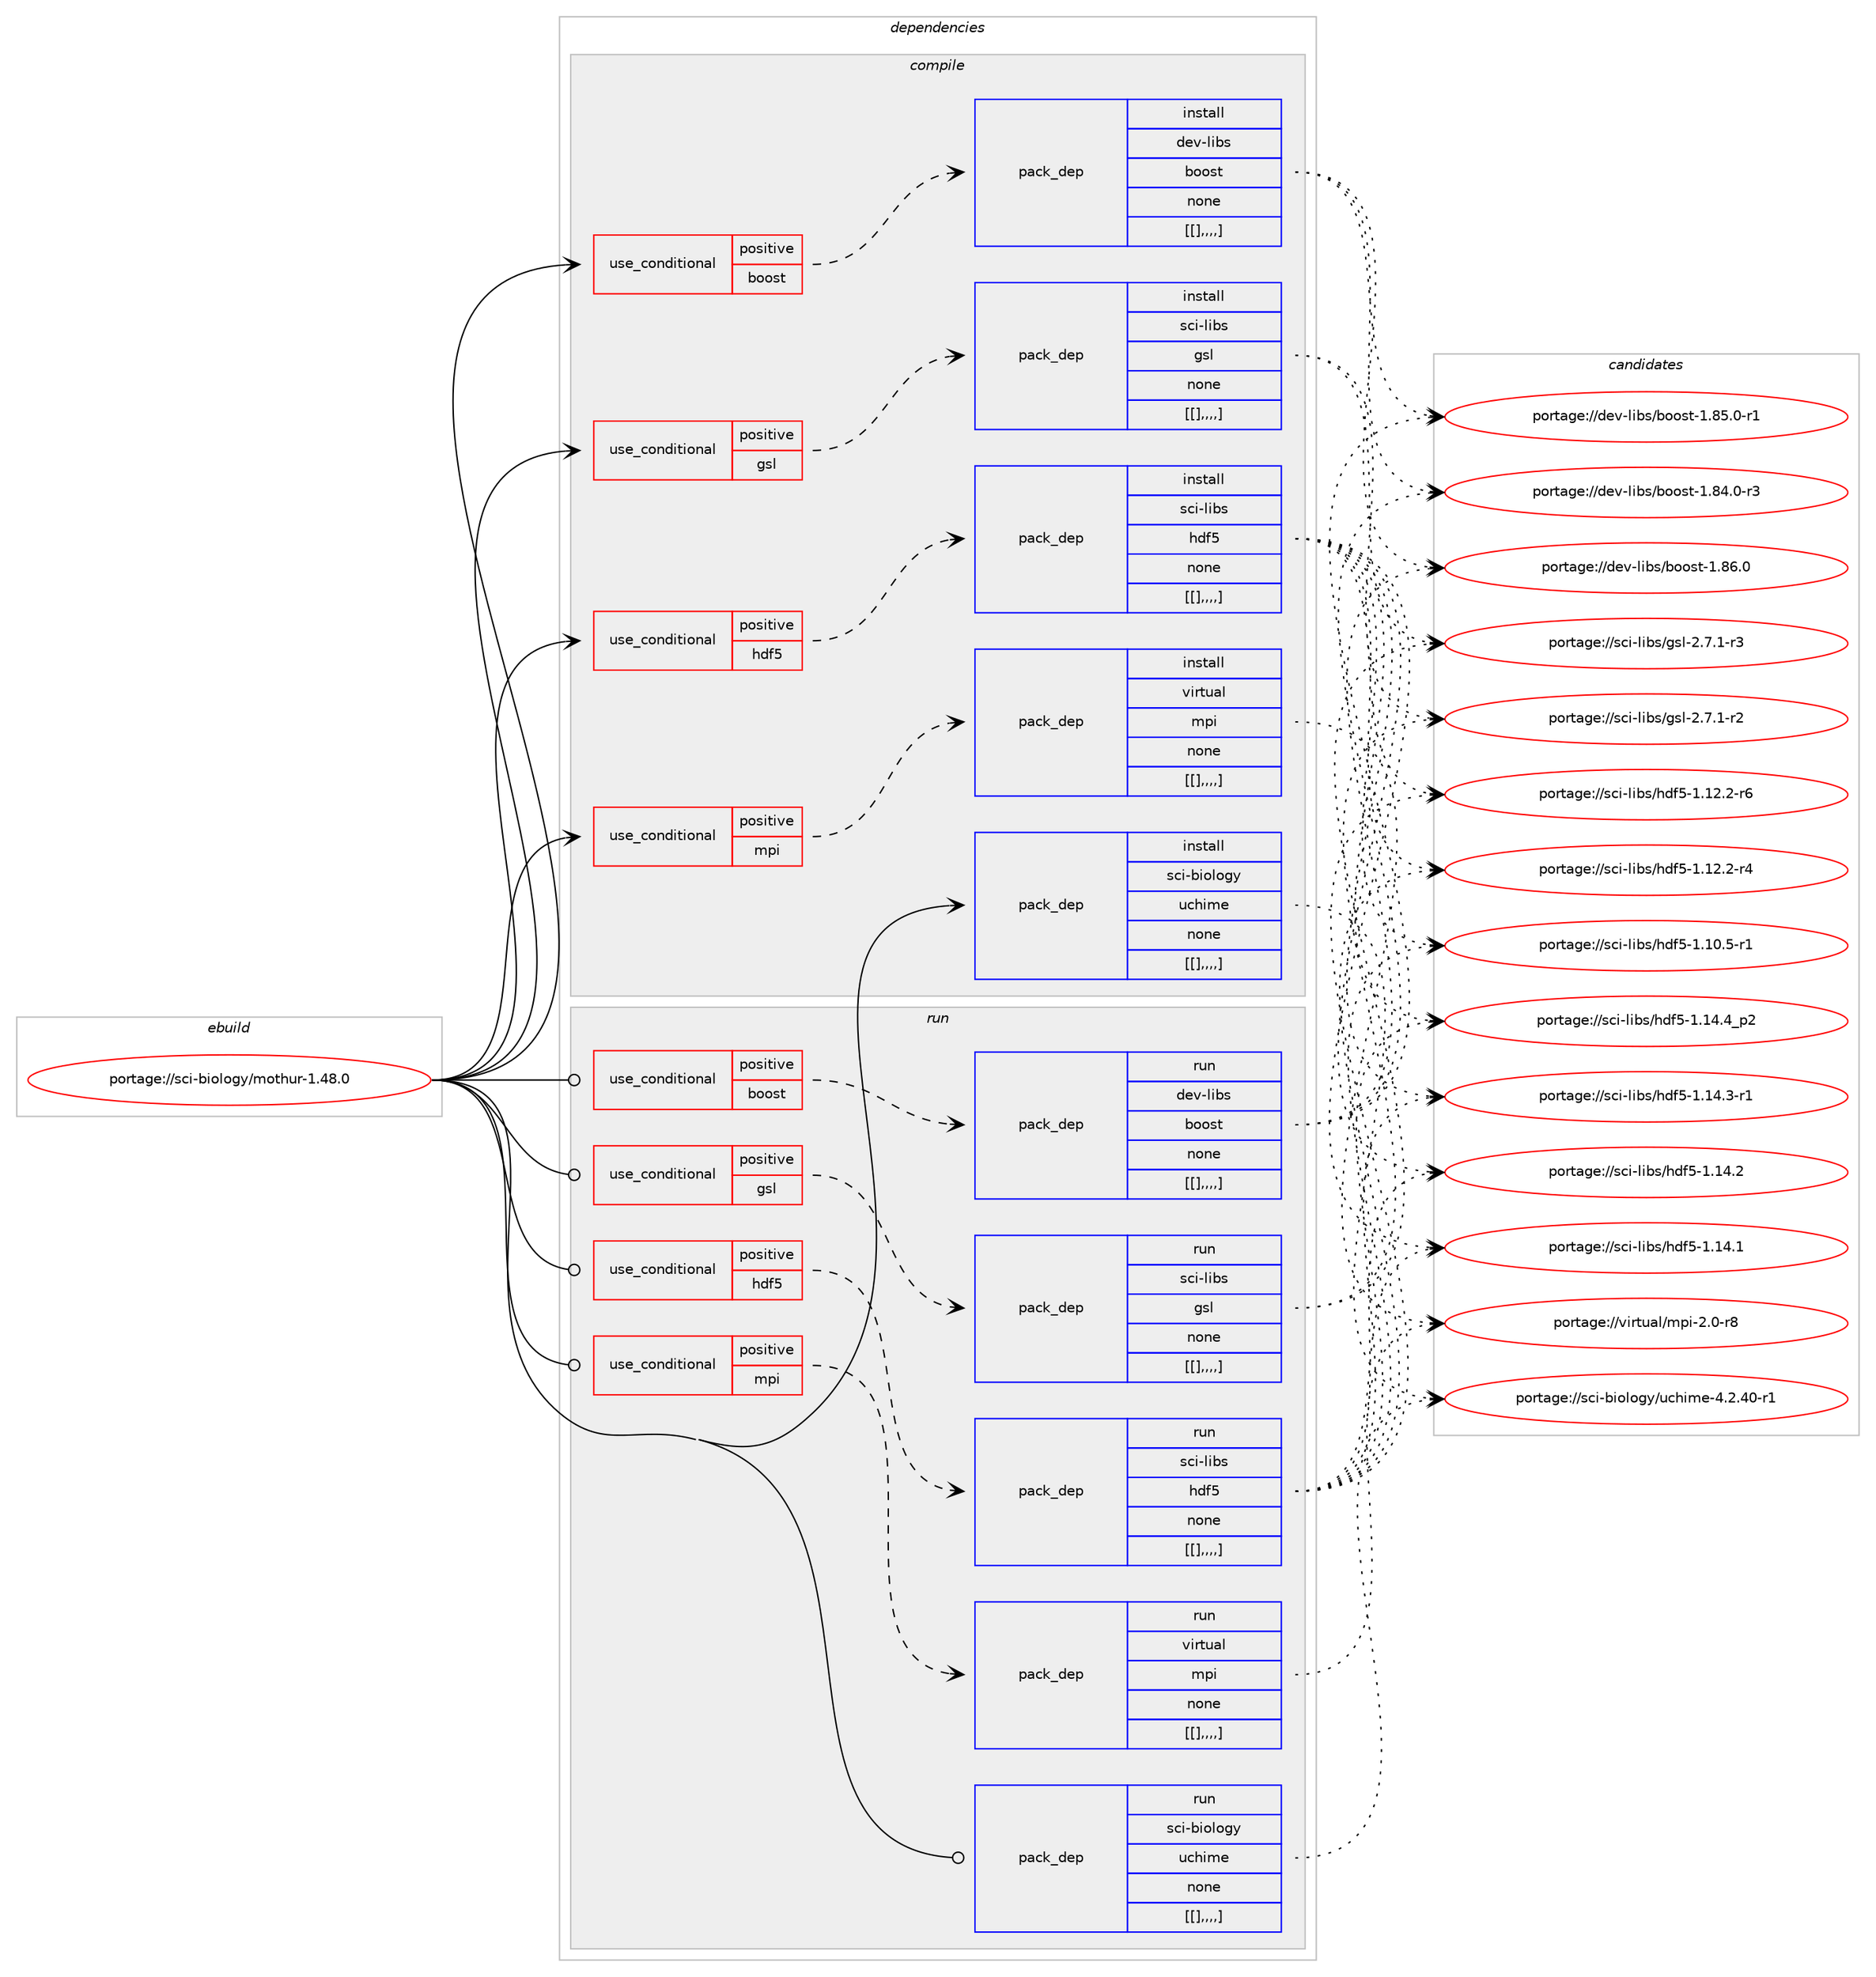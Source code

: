 digraph prolog {

# *************
# Graph options
# *************

newrank=true;
concentrate=true;
compound=true;
graph [rankdir=LR,fontname=Helvetica,fontsize=10,ranksep=1.5];#, ranksep=2.5, nodesep=0.2];
edge  [arrowhead=vee];
node  [fontname=Helvetica,fontsize=10];

# **********
# The ebuild
# **********

subgraph cluster_leftcol {
color=gray;
label=<<i>ebuild</i>>;
id [label="portage://sci-biology/mothur-1.48.0", color=red, width=4, href="../sci-biology/mothur-1.48.0.svg"];
}

# ****************
# The dependencies
# ****************

subgraph cluster_midcol {
color=gray;
label=<<i>dependencies</i>>;
subgraph cluster_compile {
fillcolor="#eeeeee";
style=filled;
label=<<i>compile</i>>;
subgraph cond107905 {
dependency408997 [label=<<TABLE BORDER="0" CELLBORDER="1" CELLSPACING="0" CELLPADDING="4"><TR><TD ROWSPAN="3" CELLPADDING="10">use_conditional</TD></TR><TR><TD>positive</TD></TR><TR><TD>boost</TD></TR></TABLE>>, shape=none, color=red];
subgraph pack298135 {
dependency408998 [label=<<TABLE BORDER="0" CELLBORDER="1" CELLSPACING="0" CELLPADDING="4" WIDTH="220"><TR><TD ROWSPAN="6" CELLPADDING="30">pack_dep</TD></TR><TR><TD WIDTH="110">install</TD></TR><TR><TD>dev-libs</TD></TR><TR><TD>boost</TD></TR><TR><TD>none</TD></TR><TR><TD>[[],,,,]</TD></TR></TABLE>>, shape=none, color=blue];
}
dependency408997:e -> dependency408998:w [weight=20,style="dashed",arrowhead="vee"];
}
id:e -> dependency408997:w [weight=20,style="solid",arrowhead="vee"];
subgraph cond107906 {
dependency408999 [label=<<TABLE BORDER="0" CELLBORDER="1" CELLSPACING="0" CELLPADDING="4"><TR><TD ROWSPAN="3" CELLPADDING="10">use_conditional</TD></TR><TR><TD>positive</TD></TR><TR><TD>gsl</TD></TR></TABLE>>, shape=none, color=red];
subgraph pack298136 {
dependency409000 [label=<<TABLE BORDER="0" CELLBORDER="1" CELLSPACING="0" CELLPADDING="4" WIDTH="220"><TR><TD ROWSPAN="6" CELLPADDING="30">pack_dep</TD></TR><TR><TD WIDTH="110">install</TD></TR><TR><TD>sci-libs</TD></TR><TR><TD>gsl</TD></TR><TR><TD>none</TD></TR><TR><TD>[[],,,,]</TD></TR></TABLE>>, shape=none, color=blue];
}
dependency408999:e -> dependency409000:w [weight=20,style="dashed",arrowhead="vee"];
}
id:e -> dependency408999:w [weight=20,style="solid",arrowhead="vee"];
subgraph cond107907 {
dependency409001 [label=<<TABLE BORDER="0" CELLBORDER="1" CELLSPACING="0" CELLPADDING="4"><TR><TD ROWSPAN="3" CELLPADDING="10">use_conditional</TD></TR><TR><TD>positive</TD></TR><TR><TD>hdf5</TD></TR></TABLE>>, shape=none, color=red];
subgraph pack298137 {
dependency409002 [label=<<TABLE BORDER="0" CELLBORDER="1" CELLSPACING="0" CELLPADDING="4" WIDTH="220"><TR><TD ROWSPAN="6" CELLPADDING="30">pack_dep</TD></TR><TR><TD WIDTH="110">install</TD></TR><TR><TD>sci-libs</TD></TR><TR><TD>hdf5</TD></TR><TR><TD>none</TD></TR><TR><TD>[[],,,,]</TD></TR></TABLE>>, shape=none, color=blue];
}
dependency409001:e -> dependency409002:w [weight=20,style="dashed",arrowhead="vee"];
}
id:e -> dependency409001:w [weight=20,style="solid",arrowhead="vee"];
subgraph cond107908 {
dependency409003 [label=<<TABLE BORDER="0" CELLBORDER="1" CELLSPACING="0" CELLPADDING="4"><TR><TD ROWSPAN="3" CELLPADDING="10">use_conditional</TD></TR><TR><TD>positive</TD></TR><TR><TD>mpi</TD></TR></TABLE>>, shape=none, color=red];
subgraph pack298138 {
dependency409004 [label=<<TABLE BORDER="0" CELLBORDER="1" CELLSPACING="0" CELLPADDING="4" WIDTH="220"><TR><TD ROWSPAN="6" CELLPADDING="30">pack_dep</TD></TR><TR><TD WIDTH="110">install</TD></TR><TR><TD>virtual</TD></TR><TR><TD>mpi</TD></TR><TR><TD>none</TD></TR><TR><TD>[[],,,,]</TD></TR></TABLE>>, shape=none, color=blue];
}
dependency409003:e -> dependency409004:w [weight=20,style="dashed",arrowhead="vee"];
}
id:e -> dependency409003:w [weight=20,style="solid",arrowhead="vee"];
subgraph pack298139 {
dependency409005 [label=<<TABLE BORDER="0" CELLBORDER="1" CELLSPACING="0" CELLPADDING="4" WIDTH="220"><TR><TD ROWSPAN="6" CELLPADDING="30">pack_dep</TD></TR><TR><TD WIDTH="110">install</TD></TR><TR><TD>sci-biology</TD></TR><TR><TD>uchime</TD></TR><TR><TD>none</TD></TR><TR><TD>[[],,,,]</TD></TR></TABLE>>, shape=none, color=blue];
}
id:e -> dependency409005:w [weight=20,style="solid",arrowhead="vee"];
}
subgraph cluster_compileandrun {
fillcolor="#eeeeee";
style=filled;
label=<<i>compile and run</i>>;
}
subgraph cluster_run {
fillcolor="#eeeeee";
style=filled;
label=<<i>run</i>>;
subgraph cond107909 {
dependency409006 [label=<<TABLE BORDER="0" CELLBORDER="1" CELLSPACING="0" CELLPADDING="4"><TR><TD ROWSPAN="3" CELLPADDING="10">use_conditional</TD></TR><TR><TD>positive</TD></TR><TR><TD>boost</TD></TR></TABLE>>, shape=none, color=red];
subgraph pack298140 {
dependency409007 [label=<<TABLE BORDER="0" CELLBORDER="1" CELLSPACING="0" CELLPADDING="4" WIDTH="220"><TR><TD ROWSPAN="6" CELLPADDING="30">pack_dep</TD></TR><TR><TD WIDTH="110">run</TD></TR><TR><TD>dev-libs</TD></TR><TR><TD>boost</TD></TR><TR><TD>none</TD></TR><TR><TD>[[],,,,]</TD></TR></TABLE>>, shape=none, color=blue];
}
dependency409006:e -> dependency409007:w [weight=20,style="dashed",arrowhead="vee"];
}
id:e -> dependency409006:w [weight=20,style="solid",arrowhead="odot"];
subgraph cond107910 {
dependency409008 [label=<<TABLE BORDER="0" CELLBORDER="1" CELLSPACING="0" CELLPADDING="4"><TR><TD ROWSPAN="3" CELLPADDING="10">use_conditional</TD></TR><TR><TD>positive</TD></TR><TR><TD>gsl</TD></TR></TABLE>>, shape=none, color=red];
subgraph pack298141 {
dependency409009 [label=<<TABLE BORDER="0" CELLBORDER="1" CELLSPACING="0" CELLPADDING="4" WIDTH="220"><TR><TD ROWSPAN="6" CELLPADDING="30">pack_dep</TD></TR><TR><TD WIDTH="110">run</TD></TR><TR><TD>sci-libs</TD></TR><TR><TD>gsl</TD></TR><TR><TD>none</TD></TR><TR><TD>[[],,,,]</TD></TR></TABLE>>, shape=none, color=blue];
}
dependency409008:e -> dependency409009:w [weight=20,style="dashed",arrowhead="vee"];
}
id:e -> dependency409008:w [weight=20,style="solid",arrowhead="odot"];
subgraph cond107911 {
dependency409010 [label=<<TABLE BORDER="0" CELLBORDER="1" CELLSPACING="0" CELLPADDING="4"><TR><TD ROWSPAN="3" CELLPADDING="10">use_conditional</TD></TR><TR><TD>positive</TD></TR><TR><TD>hdf5</TD></TR></TABLE>>, shape=none, color=red];
subgraph pack298142 {
dependency409011 [label=<<TABLE BORDER="0" CELLBORDER="1" CELLSPACING="0" CELLPADDING="4" WIDTH="220"><TR><TD ROWSPAN="6" CELLPADDING="30">pack_dep</TD></TR><TR><TD WIDTH="110">run</TD></TR><TR><TD>sci-libs</TD></TR><TR><TD>hdf5</TD></TR><TR><TD>none</TD></TR><TR><TD>[[],,,,]</TD></TR></TABLE>>, shape=none, color=blue];
}
dependency409010:e -> dependency409011:w [weight=20,style="dashed",arrowhead="vee"];
}
id:e -> dependency409010:w [weight=20,style="solid",arrowhead="odot"];
subgraph cond107912 {
dependency409012 [label=<<TABLE BORDER="0" CELLBORDER="1" CELLSPACING="0" CELLPADDING="4"><TR><TD ROWSPAN="3" CELLPADDING="10">use_conditional</TD></TR><TR><TD>positive</TD></TR><TR><TD>mpi</TD></TR></TABLE>>, shape=none, color=red];
subgraph pack298143 {
dependency409013 [label=<<TABLE BORDER="0" CELLBORDER="1" CELLSPACING="0" CELLPADDING="4" WIDTH="220"><TR><TD ROWSPAN="6" CELLPADDING="30">pack_dep</TD></TR><TR><TD WIDTH="110">run</TD></TR><TR><TD>virtual</TD></TR><TR><TD>mpi</TD></TR><TR><TD>none</TD></TR><TR><TD>[[],,,,]</TD></TR></TABLE>>, shape=none, color=blue];
}
dependency409012:e -> dependency409013:w [weight=20,style="dashed",arrowhead="vee"];
}
id:e -> dependency409012:w [weight=20,style="solid",arrowhead="odot"];
subgraph pack298144 {
dependency409014 [label=<<TABLE BORDER="0" CELLBORDER="1" CELLSPACING="0" CELLPADDING="4" WIDTH="220"><TR><TD ROWSPAN="6" CELLPADDING="30">pack_dep</TD></TR><TR><TD WIDTH="110">run</TD></TR><TR><TD>sci-biology</TD></TR><TR><TD>uchime</TD></TR><TR><TD>none</TD></TR><TR><TD>[[],,,,]</TD></TR></TABLE>>, shape=none, color=blue];
}
id:e -> dependency409014:w [weight=20,style="solid",arrowhead="odot"];
}
}

# **************
# The candidates
# **************

subgraph cluster_choices {
rank=same;
color=gray;
label=<<i>candidates</i>>;

subgraph choice298135 {
color=black;
nodesep=1;
choice1001011184510810598115479811111111511645494656544648 [label="portage://dev-libs/boost-1.86.0", color=red, width=4,href="../dev-libs/boost-1.86.0.svg"];
choice10010111845108105981154798111111115116454946565346484511449 [label="portage://dev-libs/boost-1.85.0-r1", color=red, width=4,href="../dev-libs/boost-1.85.0-r1.svg"];
choice10010111845108105981154798111111115116454946565246484511451 [label="portage://dev-libs/boost-1.84.0-r3", color=red, width=4,href="../dev-libs/boost-1.84.0-r3.svg"];
dependency408998:e -> choice1001011184510810598115479811111111511645494656544648:w [style=dotted,weight="100"];
dependency408998:e -> choice10010111845108105981154798111111115116454946565346484511449:w [style=dotted,weight="100"];
dependency408998:e -> choice10010111845108105981154798111111115116454946565246484511451:w [style=dotted,weight="100"];
}
subgraph choice298136 {
color=black;
nodesep=1;
choice115991054510810598115471031151084550465546494511451 [label="portage://sci-libs/gsl-2.7.1-r3", color=red, width=4,href="../sci-libs/gsl-2.7.1-r3.svg"];
choice115991054510810598115471031151084550465546494511450 [label="portage://sci-libs/gsl-2.7.1-r2", color=red, width=4,href="../sci-libs/gsl-2.7.1-r2.svg"];
dependency409000:e -> choice115991054510810598115471031151084550465546494511451:w [style=dotted,weight="100"];
dependency409000:e -> choice115991054510810598115471031151084550465546494511450:w [style=dotted,weight="100"];
}
subgraph choice298137 {
color=black;
nodesep=1;
choice1159910545108105981154710410010253454946495246529511250 [label="portage://sci-libs/hdf5-1.14.4_p2", color=red, width=4,href="../sci-libs/hdf5-1.14.4_p2.svg"];
choice1159910545108105981154710410010253454946495246514511449 [label="portage://sci-libs/hdf5-1.14.3-r1", color=red, width=4,href="../sci-libs/hdf5-1.14.3-r1.svg"];
choice115991054510810598115471041001025345494649524650 [label="portage://sci-libs/hdf5-1.14.2", color=red, width=4,href="../sci-libs/hdf5-1.14.2.svg"];
choice115991054510810598115471041001025345494649524649 [label="portage://sci-libs/hdf5-1.14.1", color=red, width=4,href="../sci-libs/hdf5-1.14.1.svg"];
choice1159910545108105981154710410010253454946495046504511454 [label="portage://sci-libs/hdf5-1.12.2-r6", color=red, width=4,href="../sci-libs/hdf5-1.12.2-r6.svg"];
choice1159910545108105981154710410010253454946495046504511452 [label="portage://sci-libs/hdf5-1.12.2-r4", color=red, width=4,href="../sci-libs/hdf5-1.12.2-r4.svg"];
choice1159910545108105981154710410010253454946494846534511449 [label="portage://sci-libs/hdf5-1.10.5-r1", color=red, width=4,href="../sci-libs/hdf5-1.10.5-r1.svg"];
dependency409002:e -> choice1159910545108105981154710410010253454946495246529511250:w [style=dotted,weight="100"];
dependency409002:e -> choice1159910545108105981154710410010253454946495246514511449:w [style=dotted,weight="100"];
dependency409002:e -> choice115991054510810598115471041001025345494649524650:w [style=dotted,weight="100"];
dependency409002:e -> choice115991054510810598115471041001025345494649524649:w [style=dotted,weight="100"];
dependency409002:e -> choice1159910545108105981154710410010253454946495046504511454:w [style=dotted,weight="100"];
dependency409002:e -> choice1159910545108105981154710410010253454946495046504511452:w [style=dotted,weight="100"];
dependency409002:e -> choice1159910545108105981154710410010253454946494846534511449:w [style=dotted,weight="100"];
}
subgraph choice298138 {
color=black;
nodesep=1;
choice1181051141161179710847109112105455046484511456 [label="portage://virtual/mpi-2.0-r8", color=red, width=4,href="../virtual/mpi-2.0-r8.svg"];
dependency409004:e -> choice1181051141161179710847109112105455046484511456:w [style=dotted,weight="100"];
}
subgraph choice298139 {
color=black;
nodesep=1;
choice1159910545981051111081111031214711799104105109101455246504652484511449 [label="portage://sci-biology/uchime-4.2.40-r1", color=red, width=4,href="../sci-biology/uchime-4.2.40-r1.svg"];
dependency409005:e -> choice1159910545981051111081111031214711799104105109101455246504652484511449:w [style=dotted,weight="100"];
}
subgraph choice298140 {
color=black;
nodesep=1;
choice1001011184510810598115479811111111511645494656544648 [label="portage://dev-libs/boost-1.86.0", color=red, width=4,href="../dev-libs/boost-1.86.0.svg"];
choice10010111845108105981154798111111115116454946565346484511449 [label="portage://dev-libs/boost-1.85.0-r1", color=red, width=4,href="../dev-libs/boost-1.85.0-r1.svg"];
choice10010111845108105981154798111111115116454946565246484511451 [label="portage://dev-libs/boost-1.84.0-r3", color=red, width=4,href="../dev-libs/boost-1.84.0-r3.svg"];
dependency409007:e -> choice1001011184510810598115479811111111511645494656544648:w [style=dotted,weight="100"];
dependency409007:e -> choice10010111845108105981154798111111115116454946565346484511449:w [style=dotted,weight="100"];
dependency409007:e -> choice10010111845108105981154798111111115116454946565246484511451:w [style=dotted,weight="100"];
}
subgraph choice298141 {
color=black;
nodesep=1;
choice115991054510810598115471031151084550465546494511451 [label="portage://sci-libs/gsl-2.7.1-r3", color=red, width=4,href="../sci-libs/gsl-2.7.1-r3.svg"];
choice115991054510810598115471031151084550465546494511450 [label="portage://sci-libs/gsl-2.7.1-r2", color=red, width=4,href="../sci-libs/gsl-2.7.1-r2.svg"];
dependency409009:e -> choice115991054510810598115471031151084550465546494511451:w [style=dotted,weight="100"];
dependency409009:e -> choice115991054510810598115471031151084550465546494511450:w [style=dotted,weight="100"];
}
subgraph choice298142 {
color=black;
nodesep=1;
choice1159910545108105981154710410010253454946495246529511250 [label="portage://sci-libs/hdf5-1.14.4_p2", color=red, width=4,href="../sci-libs/hdf5-1.14.4_p2.svg"];
choice1159910545108105981154710410010253454946495246514511449 [label="portage://sci-libs/hdf5-1.14.3-r1", color=red, width=4,href="../sci-libs/hdf5-1.14.3-r1.svg"];
choice115991054510810598115471041001025345494649524650 [label="portage://sci-libs/hdf5-1.14.2", color=red, width=4,href="../sci-libs/hdf5-1.14.2.svg"];
choice115991054510810598115471041001025345494649524649 [label="portage://sci-libs/hdf5-1.14.1", color=red, width=4,href="../sci-libs/hdf5-1.14.1.svg"];
choice1159910545108105981154710410010253454946495046504511454 [label="portage://sci-libs/hdf5-1.12.2-r6", color=red, width=4,href="../sci-libs/hdf5-1.12.2-r6.svg"];
choice1159910545108105981154710410010253454946495046504511452 [label="portage://sci-libs/hdf5-1.12.2-r4", color=red, width=4,href="../sci-libs/hdf5-1.12.2-r4.svg"];
choice1159910545108105981154710410010253454946494846534511449 [label="portage://sci-libs/hdf5-1.10.5-r1", color=red, width=4,href="../sci-libs/hdf5-1.10.5-r1.svg"];
dependency409011:e -> choice1159910545108105981154710410010253454946495246529511250:w [style=dotted,weight="100"];
dependency409011:e -> choice1159910545108105981154710410010253454946495246514511449:w [style=dotted,weight="100"];
dependency409011:e -> choice115991054510810598115471041001025345494649524650:w [style=dotted,weight="100"];
dependency409011:e -> choice115991054510810598115471041001025345494649524649:w [style=dotted,weight="100"];
dependency409011:e -> choice1159910545108105981154710410010253454946495046504511454:w [style=dotted,weight="100"];
dependency409011:e -> choice1159910545108105981154710410010253454946495046504511452:w [style=dotted,weight="100"];
dependency409011:e -> choice1159910545108105981154710410010253454946494846534511449:w [style=dotted,weight="100"];
}
subgraph choice298143 {
color=black;
nodesep=1;
choice1181051141161179710847109112105455046484511456 [label="portage://virtual/mpi-2.0-r8", color=red, width=4,href="../virtual/mpi-2.0-r8.svg"];
dependency409013:e -> choice1181051141161179710847109112105455046484511456:w [style=dotted,weight="100"];
}
subgraph choice298144 {
color=black;
nodesep=1;
choice1159910545981051111081111031214711799104105109101455246504652484511449 [label="portage://sci-biology/uchime-4.2.40-r1", color=red, width=4,href="../sci-biology/uchime-4.2.40-r1.svg"];
dependency409014:e -> choice1159910545981051111081111031214711799104105109101455246504652484511449:w [style=dotted,weight="100"];
}
}

}
